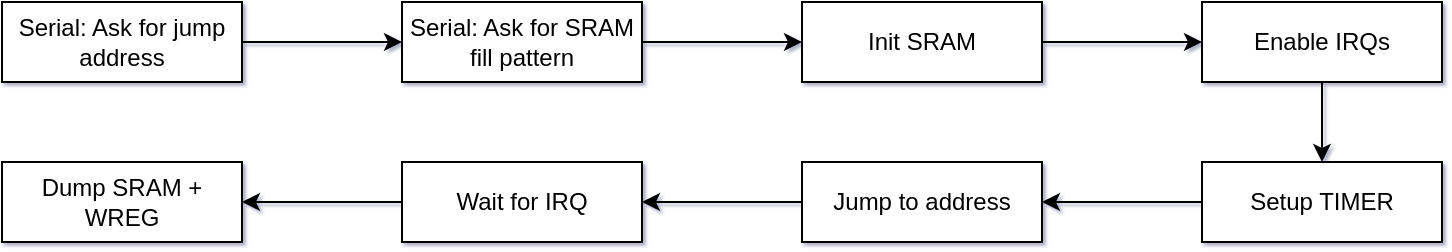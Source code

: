 <mxfile version="22.1.11" type="device">
  <diagram id="C5RBs43oDa-KdzZeNtuy" name="Page-1">
    <mxGraphModel dx="1111" dy="578" grid="1" gridSize="10" guides="1" tooltips="1" connect="1" arrows="1" fold="1" page="1" pageScale="1" pageWidth="800" pageHeight="200" background="none" math="0" shadow="1">
      <root>
        <mxCell id="WIyWlLk6GJQsqaUBKTNV-0" />
        <mxCell id="WIyWlLk6GJQsqaUBKTNV-1" parent="WIyWlLk6GJQsqaUBKTNV-0" />
        <mxCell id="ArI8MocnfBe6sOicokk_-4" value="" style="edgeStyle=orthogonalEdgeStyle;rounded=0;orthogonalLoop=1;jettySize=auto;" parent="WIyWlLk6GJQsqaUBKTNV-1" source="WIyWlLk6GJQsqaUBKTNV-3" target="ArI8MocnfBe6sOicokk_-0" edge="1">
          <mxGeometry relative="1" as="geometry" />
        </mxCell>
        <mxCell id="WIyWlLk6GJQsqaUBKTNV-3" value="Serial: Ask for SRAM fill pattern" style="rounded=0;fontSize=12;glass=0;strokeWidth=1;shadow=0;whiteSpace=wrap;" parent="WIyWlLk6GJQsqaUBKTNV-1" vertex="1">
          <mxGeometry x="240" y="40" width="120" height="40" as="geometry" />
        </mxCell>
        <mxCell id="ArI8MocnfBe6sOicokk_-44" value="" style="edgeStyle=orthogonalEdgeStyle;orthogonalLoop=1;jettySize=auto;html=0;" parent="WIyWlLk6GJQsqaUBKTNV-1" source="WIyWlLk6GJQsqaUBKTNV-7" target="ArI8MocnfBe6sOicokk_-41" edge="1">
          <mxGeometry relative="1" as="geometry" />
        </mxCell>
        <mxCell id="WIyWlLk6GJQsqaUBKTNV-7" value="Jump to address" style="rounded=0;fontSize=12;glass=0;strokeWidth=1;shadow=0;whiteSpace=wrap;" parent="WIyWlLk6GJQsqaUBKTNV-1" vertex="1">
          <mxGeometry x="440" y="120" width="120" height="40" as="geometry" />
        </mxCell>
        <mxCell id="ArI8MocnfBe6sOicokk_-9" value="" style="edgeStyle=orthogonalEdgeStyle;rounded=0;orthogonalLoop=1;jettySize=auto;" parent="WIyWlLk6GJQsqaUBKTNV-1" source="ArI8MocnfBe6sOicokk_-0" target="ArI8MocnfBe6sOicokk_-2" edge="1">
          <mxGeometry relative="1" as="geometry" />
        </mxCell>
        <mxCell id="ArI8MocnfBe6sOicokk_-0" value="Init SRAM" style="rounded=0;fontSize=12;glass=0;strokeWidth=1;shadow=0;whiteSpace=wrap;" parent="WIyWlLk6GJQsqaUBKTNV-1" vertex="1">
          <mxGeometry x="440" y="40" width="120" height="40" as="geometry" />
        </mxCell>
        <mxCell id="ArI8MocnfBe6sOicokk_-6" value="" style="edgeStyle=orthogonalEdgeStyle;rounded=0;orthogonalLoop=1;jettySize=auto;entryX=0.5;entryY=0;entryDx=0;entryDy=0;" parent="WIyWlLk6GJQsqaUBKTNV-1" source="ArI8MocnfBe6sOicokk_-2" target="ArI8MocnfBe6sOicokk_-3" edge="1">
          <mxGeometry relative="1" as="geometry">
            <mxPoint x="360" y="140" as="targetPoint" />
            <Array as="points" />
          </mxGeometry>
        </mxCell>
        <mxCell id="ArI8MocnfBe6sOicokk_-2" value="Enable IRQs" style="rounded=0;fontSize=12;glass=0;strokeWidth=1;shadow=0;whiteSpace=wrap;" parent="WIyWlLk6GJQsqaUBKTNV-1" vertex="1">
          <mxGeometry x="640" y="40" width="120" height="40" as="geometry" />
        </mxCell>
        <mxCell id="ArI8MocnfBe6sOicokk_-12" value="" style="edgeStyle=orthogonalEdgeStyle;rounded=0;orthogonalLoop=1;jettySize=auto;" parent="WIyWlLk6GJQsqaUBKTNV-1" source="ArI8MocnfBe6sOicokk_-3" edge="1">
          <mxGeometry relative="1" as="geometry">
            <mxPoint x="560" y="140" as="targetPoint" />
          </mxGeometry>
        </mxCell>
        <mxCell id="ArI8MocnfBe6sOicokk_-3" value="Setup TIMER" style="rounded=0;fontSize=12;glass=0;strokeWidth=1;shadow=0;whiteSpace=wrap;" parent="WIyWlLk6GJQsqaUBKTNV-1" vertex="1">
          <mxGeometry x="640" y="120" width="120" height="40" as="geometry" />
        </mxCell>
        <mxCell id="ArI8MocnfBe6sOicokk_-11" value="" style="edgeStyle=orthogonalEdgeStyle;rounded=0;orthogonalLoop=1;jettySize=auto;" parent="WIyWlLk6GJQsqaUBKTNV-1" source="ArI8MocnfBe6sOicokk_-10" target="WIyWlLk6GJQsqaUBKTNV-3" edge="1">
          <mxGeometry relative="1" as="geometry" />
        </mxCell>
        <mxCell id="ArI8MocnfBe6sOicokk_-10" value="Serial: Ask for jump address" style="rounded=0;fontSize=12;glass=0;strokeWidth=1;shadow=0;whiteSpace=wrap;" parent="WIyWlLk6GJQsqaUBKTNV-1" vertex="1">
          <mxGeometry x="40" y="40" width="120" height="40" as="geometry" />
        </mxCell>
        <mxCell id="ArI8MocnfBe6sOicokk_-40" value="Dump SRAM + WREG" style="rounded=0;fontSize=12;glass=0;strokeWidth=1;shadow=0;whiteSpace=wrap;" parent="WIyWlLk6GJQsqaUBKTNV-1" vertex="1">
          <mxGeometry x="40" y="120" width="120" height="40" as="geometry" />
        </mxCell>
        <mxCell id="ArI8MocnfBe6sOicokk_-43" value="" style="edgeStyle=orthogonalEdgeStyle;orthogonalLoop=1;jettySize=auto;html=0;" parent="WIyWlLk6GJQsqaUBKTNV-1" source="ArI8MocnfBe6sOicokk_-41" target="ArI8MocnfBe6sOicokk_-40" edge="1">
          <mxGeometry relative="1" as="geometry" />
        </mxCell>
        <mxCell id="ArI8MocnfBe6sOicokk_-41" value="Wait for IRQ" style="rounded=0;fontSize=12;glass=0;strokeWidth=1;shadow=0;whiteSpace=wrap;" parent="WIyWlLk6GJQsqaUBKTNV-1" vertex="1">
          <mxGeometry x="240" y="120" width="120" height="40" as="geometry" />
        </mxCell>
      </root>
    </mxGraphModel>
  </diagram>
</mxfile>
